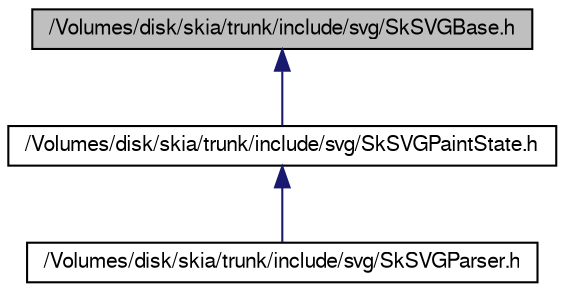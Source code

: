digraph G
{
  edge [fontname="FreeSans",fontsize="10",labelfontname="FreeSans",labelfontsize="10"];
  node [fontname="FreeSans",fontsize="10",shape=record];
  Node1 [label="/Volumes/disk/skia/trunk/include/svg/SkSVGBase.h",height=0.2,width=0.4,color="black", fillcolor="grey75", style="filled" fontcolor="black"];
  Node1 -> Node2 [dir=back,color="midnightblue",fontsize="10",style="solid",fontname="FreeSans"];
  Node2 [label="/Volumes/disk/skia/trunk/include/svg/SkSVGPaintState.h",height=0.2,width=0.4,color="black", fillcolor="white", style="filled",URL="$_sk_s_v_g_paint_state_8h.html"];
  Node2 -> Node3 [dir=back,color="midnightblue",fontsize="10",style="solid",fontname="FreeSans"];
  Node3 [label="/Volumes/disk/skia/trunk/include/svg/SkSVGParser.h",height=0.2,width=0.4,color="black", fillcolor="white", style="filled",URL="$_sk_s_v_g_parser_8h.html"];
}
